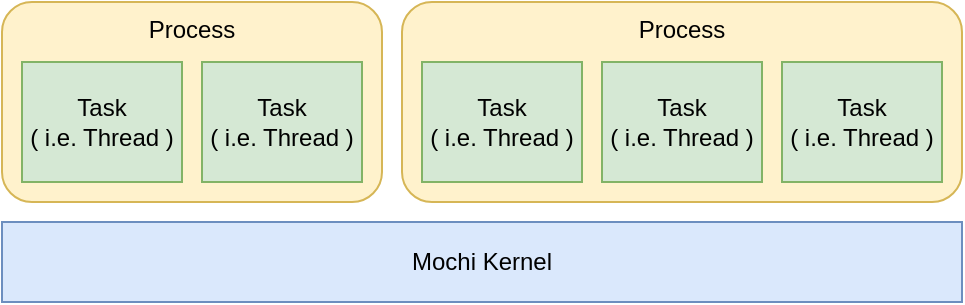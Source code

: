 <mxfile version="15.3.5" type="device"><diagram id="6BlEZu985Yy7cj_6hfo3" name="Page-1"><mxGraphModel dx="1422" dy="800" grid="1" gridSize="10" guides="1" tooltips="1" connect="1" arrows="1" fold="1" page="1" pageScale="1" pageWidth="827" pageHeight="1169" math="0" shadow="0"><root><mxCell id="0"/><mxCell id="1" parent="0"/><mxCell id="-vKdTQEDMar-c4o5SOad-8" value="Process" style="rounded=1;whiteSpace=wrap;html=1;hachureGap=4;pointerEvents=0;verticalAlign=top;fillColor=#fff2cc;strokeColor=#d6b656;" vertex="1" parent="1"><mxGeometry x="470" y="270" width="280" height="100" as="geometry"/></mxCell><mxCell id="-vKdTQEDMar-c4o5SOad-7" value="Process" style="rounded=1;whiteSpace=wrap;html=1;hachureGap=4;pointerEvents=0;verticalAlign=top;fillColor=#fff2cc;strokeColor=#d6b656;" vertex="1" parent="1"><mxGeometry x="270" y="270" width="190" height="100" as="geometry"/></mxCell><mxCell id="-vKdTQEDMar-c4o5SOad-1" value="Mochi Kernel" style="rounded=0;whiteSpace=wrap;html=1;hachureGap=4;pointerEvents=0;fillColor=#dae8fc;strokeColor=#6c8ebf;" vertex="1" parent="1"><mxGeometry x="270" y="380" width="480" height="40" as="geometry"/></mxCell><mxCell id="-vKdTQEDMar-c4o5SOad-2" value="Task&lt;br&gt;( i.e. Thread )" style="rounded=0;whiteSpace=wrap;html=1;hachureGap=4;pointerEvents=0;labelBackgroundColor=none;fillColor=#d5e8d4;strokeColor=#82b366;" vertex="1" parent="1"><mxGeometry x="280" y="300" width="80" height="60" as="geometry"/></mxCell><mxCell id="-vKdTQEDMar-c4o5SOad-3" value="Task&lt;br&gt;( i.e. Thread )" style="rounded=0;whiteSpace=wrap;html=1;hachureGap=4;pointerEvents=0;fillColor=#d5e8d4;strokeColor=#82b366;" vertex="1" parent="1"><mxGeometry x="480" y="300" width="80" height="60" as="geometry"/></mxCell><mxCell id="-vKdTQEDMar-c4o5SOad-4" value="Task&lt;br&gt;( i.e. Thread )" style="rounded=0;whiteSpace=wrap;html=1;hachureGap=4;pointerEvents=0;labelBackgroundColor=none;fillColor=#d5e8d4;strokeColor=#82b366;" vertex="1" parent="1"><mxGeometry x="370" y="300" width="80" height="60" as="geometry"/></mxCell><mxCell id="-vKdTQEDMar-c4o5SOad-5" value="Task&lt;br&gt;( i.e. Thread )" style="rounded=0;whiteSpace=wrap;html=1;hachureGap=4;pointerEvents=0;fillColor=#d5e8d4;strokeColor=#82b366;" vertex="1" parent="1"><mxGeometry x="570" y="300" width="80" height="60" as="geometry"/></mxCell><mxCell id="-vKdTQEDMar-c4o5SOad-6" value="Task&lt;br&gt;( i.e. Thread )" style="rounded=0;whiteSpace=wrap;html=1;hachureGap=4;pointerEvents=0;fillColor=#d5e8d4;strokeColor=#82b366;" vertex="1" parent="1"><mxGeometry x="660" y="300" width="80" height="60" as="geometry"/></mxCell></root></mxGraphModel></diagram></mxfile>